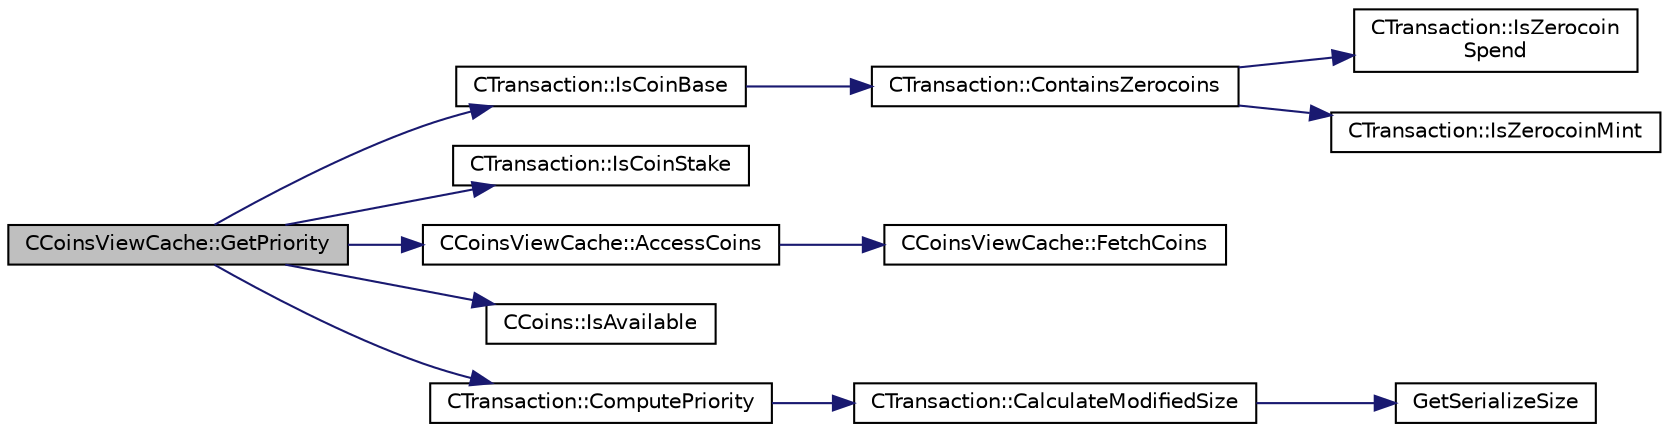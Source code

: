 digraph "CCoinsViewCache::GetPriority"
{
  edge [fontname="Helvetica",fontsize="10",labelfontname="Helvetica",labelfontsize="10"];
  node [fontname="Helvetica",fontsize="10",shape=record];
  rankdir="LR";
  Node121 [label="CCoinsViewCache::GetPriority",height=0.2,width=0.4,color="black", fillcolor="grey75", style="filled", fontcolor="black"];
  Node121 -> Node122 [color="midnightblue",fontsize="10",style="solid",fontname="Helvetica"];
  Node122 [label="CTransaction::IsCoinBase",height=0.2,width=0.4,color="black", fillcolor="white", style="filled",URL="$class_c_transaction.html#a96256e8ac1bf79ad9c057e48c41132dd"];
  Node122 -> Node123 [color="midnightblue",fontsize="10",style="solid",fontname="Helvetica"];
  Node123 [label="CTransaction::ContainsZerocoins",height=0.2,width=0.4,color="black", fillcolor="white", style="filled",URL="$class_c_transaction.html#a613051e8e5651a7500cb455f37dd1116"];
  Node123 -> Node124 [color="midnightblue",fontsize="10",style="solid",fontname="Helvetica"];
  Node124 [label="CTransaction::IsZerocoin\lSpend",height=0.2,width=0.4,color="black", fillcolor="white", style="filled",URL="$class_c_transaction.html#a4cda5603795c5f9179d4c8bd43f809cd"];
  Node123 -> Node125 [color="midnightblue",fontsize="10",style="solid",fontname="Helvetica"];
  Node125 [label="CTransaction::IsZerocoinMint",height=0.2,width=0.4,color="black", fillcolor="white", style="filled",URL="$class_c_transaction.html#ab91efb1c2312e6feeecfbbfff11abbb1"];
  Node121 -> Node126 [color="midnightblue",fontsize="10",style="solid",fontname="Helvetica"];
  Node126 [label="CTransaction::IsCoinStake",height=0.2,width=0.4,color="black", fillcolor="white", style="filled",URL="$class_c_transaction.html#ace4278a41a296d40dcf5fb2b9cf007ec"];
  Node121 -> Node127 [color="midnightblue",fontsize="10",style="solid",fontname="Helvetica"];
  Node127 [label="CCoinsViewCache::AccessCoins",height=0.2,width=0.4,color="black", fillcolor="white", style="filled",URL="$class_c_coins_view_cache.html#a8e5341e8b01233949d6170dd4d1fd75d",tooltip="Return a pointer to CCoins in the cache, or NULL if not found. "];
  Node127 -> Node128 [color="midnightblue",fontsize="10",style="solid",fontname="Helvetica"];
  Node128 [label="CCoinsViewCache::FetchCoins",height=0.2,width=0.4,color="black", fillcolor="white", style="filled",URL="$class_c_coins_view_cache.html#a7d385628b7d821d2d5b6c5aaf1734616"];
  Node121 -> Node129 [color="midnightblue",fontsize="10",style="solid",fontname="Helvetica"];
  Node129 [label="CCoins::IsAvailable",height=0.2,width=0.4,color="black", fillcolor="white", style="filled",URL="$class_c_coins.html#aa645bc3d18f74e91430ac178a9d28ee4",tooltip="check whether a particular output is still available "];
  Node121 -> Node130 [color="midnightblue",fontsize="10",style="solid",fontname="Helvetica"];
  Node130 [label="CTransaction::ComputePriority",height=0.2,width=0.4,color="black", fillcolor="white", style="filled",URL="$class_c_transaction.html#adccb264c374e4ad57e699947540256f8"];
  Node130 -> Node131 [color="midnightblue",fontsize="10",style="solid",fontname="Helvetica"];
  Node131 [label="CTransaction::CalculateModifiedSize",height=0.2,width=0.4,color="black", fillcolor="white", style="filled",URL="$class_c_transaction.html#a001aa818efad11751db060dd447dc28b"];
  Node131 -> Node132 [color="midnightblue",fontsize="10",style="solid",fontname="Helvetica"];
  Node132 [label="GetSerializeSize",height=0.2,width=0.4,color="black", fillcolor="white", style="filled",URL="$serialize_8h.html#a48239e478ae730373d1984fe304ca025"];
}
